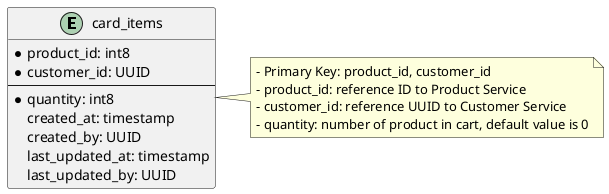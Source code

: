 @startuml

entity card_items {
  * product_id: int8
  * customer_id: UUID
  --
  * quantity: int8
  created_at: timestamp
  created_by: UUID
  last_updated_at: timestamp  
  last_updated_by: UUID
}

note right of card_items
  - Primary Key: product_id, customer_id
  - product_id: reference ID to Product Service
  - customer_id: reference UUID to Customer Service
  - quantity: number of product in cart, default value is 0
end note

@enduml
